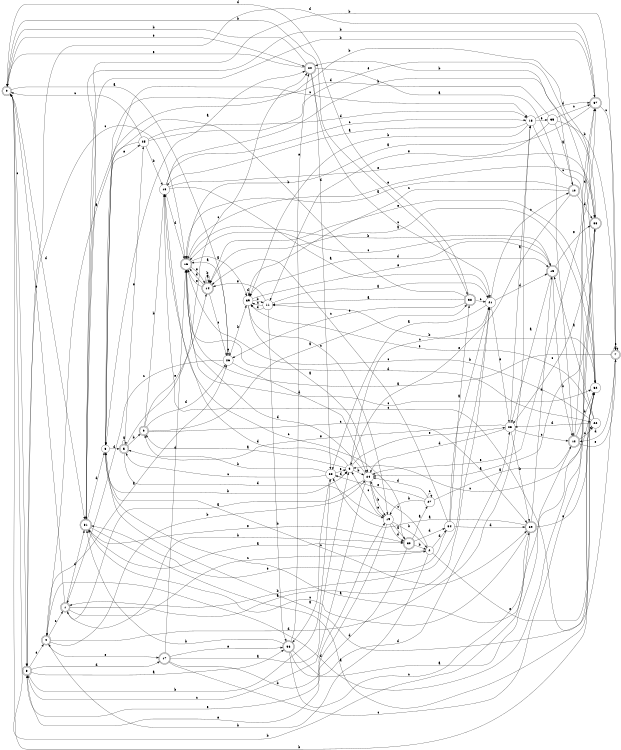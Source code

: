 digraph n32_7 {
__start0 [label="" shape="none"];

rankdir=LR;
size="8,5";

s0 [style="rounded,filled", color="black", fillcolor="white" shape="doublecircle", label="0"];
s1 [style="rounded,filled", color="black", fillcolor="white" shape="doublecircle", label="1"];
s2 [style="filled", color="black", fillcolor="white" shape="circle", label="2"];
s3 [style="filled", color="black", fillcolor="white" shape="circle", label="3"];
s4 [style="rounded,filled", color="black", fillcolor="white" shape="doublecircle", label="4"];
s5 [style="rounded,filled", color="black", fillcolor="white" shape="doublecircle", label="5"];
s6 [style="filled", color="black", fillcolor="white" shape="circle", label="6"];
s7 [style="rounded,filled", color="black", fillcolor="white" shape="doublecircle", label="7"];
s8 [style="rounded,filled", color="black", fillcolor="white" shape="doublecircle", label="8"];
s9 [style="rounded,filled", color="black", fillcolor="white" shape="doublecircle", label="9"];
s10 [style="rounded,filled", color="black", fillcolor="white" shape="doublecircle", label="10"];
s11 [style="filled", color="black", fillcolor="white" shape="circle", label="11"];
s12 [style="rounded,filled", color="black", fillcolor="white" shape="doublecircle", label="12"];
s13 [style="filled", color="black", fillcolor="white" shape="circle", label="13"];
s14 [style="rounded,filled", color="black", fillcolor="white" shape="doublecircle", label="14"];
s15 [style="rounded,filled", color="black", fillcolor="white" shape="doublecircle", label="15"];
s16 [style="rounded,filled", color="black", fillcolor="white" shape="doublecircle", label="16"];
s17 [style="rounded,filled", color="black", fillcolor="white" shape="doublecircle", label="17"];
s18 [style="filled", color="black", fillcolor="white" shape="circle", label="18"];
s19 [style="filled", color="black", fillcolor="white" shape="circle", label="19"];
s20 [style="rounded,filled", color="black", fillcolor="white" shape="doublecircle", label="20"];
s21 [style="filled", color="black", fillcolor="white" shape="circle", label="21"];
s22 [style="filled", color="black", fillcolor="white" shape="circle", label="22"];
s23 [style="filled", color="black", fillcolor="white" shape="circle", label="23"];
s24 [style="filled", color="black", fillcolor="white" shape="circle", label="24"];
s25 [style="filled", color="black", fillcolor="white" shape="circle", label="25"];
s26 [style="filled", color="black", fillcolor="white" shape="circle", label="26"];
s27 [style="filled", color="black", fillcolor="white" shape="circle", label="27"];
s28 [style="filled", color="black", fillcolor="white" shape="circle", label="28"];
s29 [style="rounded,filled", color="black", fillcolor="white" shape="doublecircle", label="29"];
s30 [style="rounded,filled", color="black", fillcolor="white" shape="doublecircle", label="30"];
s31 [style="rounded,filled", color="black", fillcolor="white" shape="doublecircle", label="31"];
s32 [style="filled", color="black", fillcolor="white" shape="circle", label="32"];
s33 [style="rounded,filled", color="black", fillcolor="white" shape="doublecircle", label="33"];
s34 [style="filled", color="black", fillcolor="white" shape="circle", label="34"];
s35 [style="filled", color="black", fillcolor="white" shape="circle", label="35"];
s36 [style="rounded,filled", color="black", fillcolor="white" shape="doublecircle", label="36"];
s37 [style="rounded,filled", color="black", fillcolor="white" shape="doublecircle", label="37"];
s38 [style="rounded,filled", color="black", fillcolor="white" shape="doublecircle", label="38"];
s39 [style="filled", color="black", fillcolor="white" shape="circle", label="39"];
s0 -> s26 [label="a"];
s0 -> s38 [label="b"];
s0 -> s8 [label="c"];
s0 -> s31 [label="d"];
s0 -> s20 [label="e"];
s1 -> s21 [label="a"];
s1 -> s30 [label="b"];
s1 -> s2 [label="c"];
s1 -> s31 [label="d"];
s1 -> s0 [label="e"];
s2 -> s31 [label="a"];
s2 -> s4 [label="b"];
s2 -> s24 [label="c"];
s2 -> s34 [label="d"];
s2 -> s32 [label="e"];
s3 -> s20 [label="a"];
s3 -> s6 [label="b"];
s3 -> s29 [label="c"];
s3 -> s5 [label="d"];
s3 -> s25 [label="e"];
s4 -> s26 [label="a"];
s4 -> s24 [label="b"];
s4 -> s1 [label="c"];
s4 -> s18 [label="d"];
s4 -> s17 [label="e"];
s5 -> s5 [label="a"];
s5 -> s9 [label="b"];
s5 -> s20 [label="c"];
s5 -> s19 [label="d"];
s5 -> s25 [label="e"];
s6 -> s9 [label="a"];
s6 -> s24 [label="b"];
s6 -> s21 [label="c"];
s6 -> s13 [label="d"];
s6 -> s23 [label="e"];
s7 -> s16 [label="a"];
s7 -> s31 [label="b"];
s7 -> s13 [label="c"];
s7 -> s12 [label="d"];
s7 -> s7 [label="e"];
s8 -> s36 [label="a"];
s8 -> s28 [label="b"];
s8 -> s16 [label="c"];
s8 -> s17 [label="d"];
s8 -> s4 [label="e"];
s9 -> s38 [label="a"];
s9 -> s13 [label="b"];
s9 -> s29 [label="c"];
s9 -> s26 [label="d"];
s9 -> s14 [label="e"];
s10 -> s16 [label="a"];
s10 -> s20 [label="b"];
s10 -> s39 [label="c"];
s10 -> s33 [label="d"];
s10 -> s6 [label="e"];
s11 -> s21 [label="a"];
s11 -> s36 [label="b"];
s11 -> s39 [label="c"];
s11 -> s39 [label="d"];
s11 -> s14 [label="e"];
s12 -> s3 [label="a"];
s12 -> s32 [label="b"];
s12 -> s22 [label="c"];
s12 -> s37 [label="d"];
s12 -> s7 [label="e"];
s13 -> s21 [label="a"];
s13 -> s33 [label="b"];
s13 -> s18 [label="c"];
s13 -> s16 [label="d"];
s13 -> s33 [label="e"];
s14 -> s14 [label="a"];
s14 -> s14 [label="b"];
s14 -> s26 [label="c"];
s14 -> s16 [label="d"];
s14 -> s16 [label="e"];
s15 -> s23 [label="a"];
s15 -> s12 [label="b"];
s15 -> s16 [label="c"];
s15 -> s39 [label="d"];
s15 -> s33 [label="e"];
s16 -> s39 [label="a"];
s16 -> s15 [label="b"];
s16 -> s32 [label="c"];
s16 -> s22 [label="d"];
s16 -> s14 [label="e"];
s17 -> s6 [label="a"];
s17 -> s19 [label="b"];
s17 -> s33 [label="c"];
s17 -> s16 [label="d"];
s17 -> s36 [label="e"];
s18 -> s13 [label="a"];
s18 -> s39 [label="b"];
s18 -> s32 [label="c"];
s18 -> s37 [label="d"];
s18 -> s35 [label="e"];
s19 -> s30 [label="a"];
s19 -> s2 [label="b"];
s19 -> s6 [label="c"];
s19 -> s30 [label="d"];
s19 -> s8 [label="e"];
s20 -> s12 [label="a"];
s20 -> s0 [label="b"];
s20 -> s21 [label="c"];
s20 -> s28 [label="d"];
s20 -> s0 [label="e"];
s21 -> s28 [label="a"];
s21 -> s1 [label="b"];
s21 -> s10 [label="c"];
s21 -> s15 [label="d"];
s21 -> s23 [label="e"];
s22 -> s15 [label="a"];
s22 -> s0 [label="b"];
s22 -> s16 [label="c"];
s22 -> s23 [label="d"];
s22 -> s39 [label="e"];
s23 -> s18 [label="a"];
s23 -> s29 [label="b"];
s23 -> s12 [label="c"];
s23 -> s24 [label="d"];
s23 -> s5 [label="e"];
s24 -> s1 [label="a"];
s24 -> s19 [label="b"];
s24 -> s8 [label="c"];
s24 -> s16 [label="d"];
s24 -> s19 [label="e"];
s25 -> s4 [label="a"];
s25 -> s13 [label="b"];
s25 -> s0 [label="c"];
s25 -> s18 [label="d"];
s25 -> s32 [label="e"];
s26 -> s16 [label="a"];
s26 -> s39 [label="b"];
s26 -> s1 [label="c"];
s26 -> s24 [label="d"];
s26 -> s26 [label="e"];
s27 -> s12 [label="a"];
s27 -> s19 [label="b"];
s27 -> s27 [label="c"];
s27 -> s24 [label="d"];
s27 -> s28 [label="e"];
s28 -> s36 [label="a"];
s28 -> s9 [label="b"];
s28 -> s5 [label="c"];
s28 -> s6 [label="d"];
s28 -> s6 [label="e"];
s29 -> s28 [label="a"];
s29 -> s0 [label="b"];
s29 -> s31 [label="c"];
s29 -> s15 [label="d"];
s29 -> s32 [label="e"];
s30 -> s27 [label="a"];
s30 -> s2 [label="b"];
s30 -> s13 [label="c"];
s30 -> s34 [label="d"];
s30 -> s8 [label="e"];
s31 -> s22 [label="a"];
s31 -> s37 [label="b"];
s31 -> s18 [label="c"];
s31 -> s3 [label="d"];
s31 -> s30 [label="e"];
s32 -> s14 [label="a"];
s32 -> s11 [label="b"];
s32 -> s6 [label="c"];
s32 -> s3 [label="d"];
s32 -> s14 [label="e"];
s33 -> s24 [label="a"];
s33 -> s3 [label="b"];
s33 -> s23 [label="c"];
s33 -> s4 [label="d"];
s33 -> s16 [label="e"];
s34 -> s38 [label="a"];
s34 -> s21 [label="b"];
s34 -> s14 [label="c"];
s34 -> s29 [label="d"];
s34 -> s31 [label="e"];
s35 -> s10 [label="a"];
s35 -> s7 [label="b"];
s35 -> s37 [label="c"];
s35 -> s3 [label="d"];
s35 -> s11 [label="e"];
s36 -> s37 [label="a"];
s36 -> s31 [label="b"];
s36 -> s29 [label="c"];
s36 -> s23 [label="d"];
s36 -> s20 [label="e"];
s37 -> s16 [label="a"];
s37 -> s31 [label="b"];
s37 -> s7 [label="c"];
s37 -> s8 [label="d"];
s37 -> s24 [label="e"];
s38 -> s11 [label="a"];
s38 -> s3 [label="b"];
s38 -> s21 [label="c"];
s38 -> s0 [label="d"];
s38 -> s26 [label="e"];
s39 -> s24 [label="a"];
s39 -> s11 [label="b"];
s39 -> s19 [label="c"];
s39 -> s39 [label="d"];
s39 -> s15 [label="e"];

}